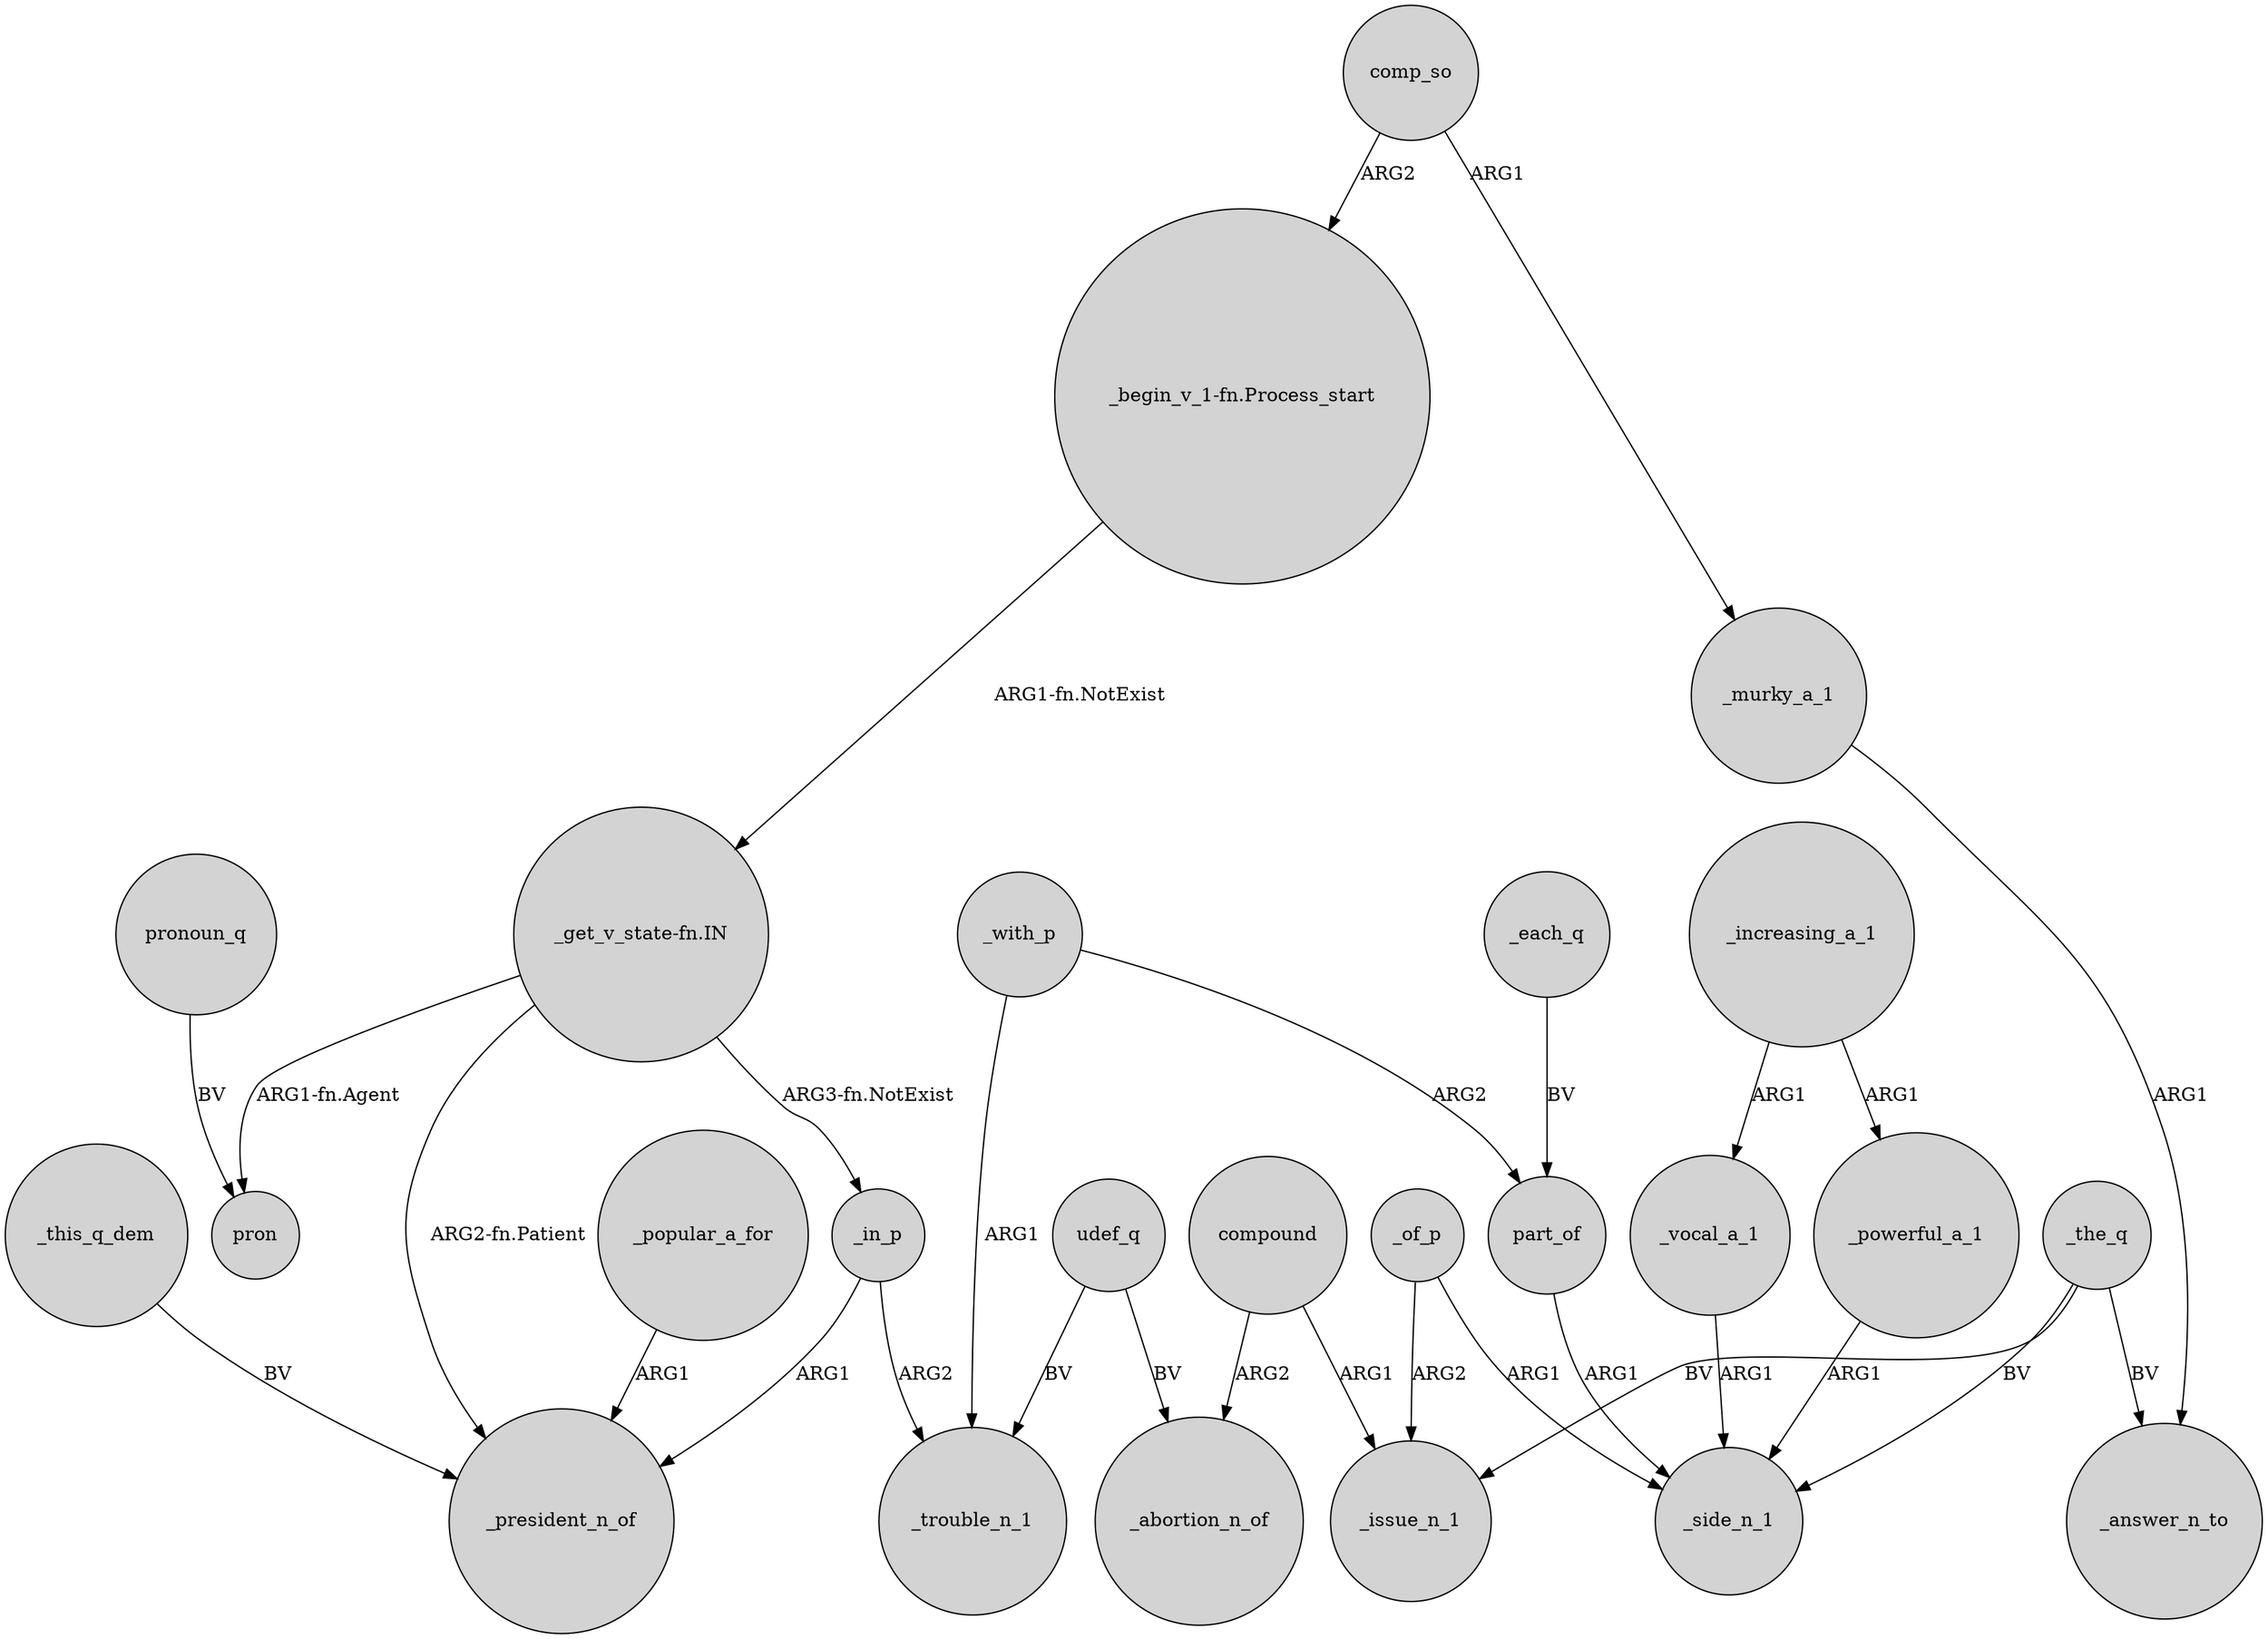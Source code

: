 digraph {
	node [shape=circle style=filled]
	_with_p -> _trouble_n_1 [label=ARG1]
	comp_so -> _murky_a_1 [label=ARG1]
	_in_p -> _president_n_of [label=ARG1]
	_of_p -> _issue_n_1 [label=ARG2]
	_the_q -> _side_n_1 [label=BV]
	"_get_v_state-fn.IN" -> _president_n_of [label="ARG2-fn.Patient"]
	_in_p -> _trouble_n_1 [label=ARG2]
	_the_q -> _issue_n_1 [label=BV]
	_murky_a_1 -> _answer_n_to [label=ARG1]
	_with_p -> part_of [label=ARG2]
	udef_q -> _trouble_n_1 [label=BV]
	pronoun_q -> pron [label=BV]
	_popular_a_for -> _president_n_of [label=ARG1]
	_increasing_a_1 -> _vocal_a_1 [label=ARG1]
	_vocal_a_1 -> _side_n_1 [label=ARG1]
	"_get_v_state-fn.IN" -> _in_p [label="ARG3-fn.NotExist"]
	_this_q_dem -> _president_n_of [label=BV]
	part_of -> _side_n_1 [label=ARG1]
	comp_so -> "_begin_v_1-fn.Process_start" [label=ARG2]
	_the_q -> _answer_n_to [label=BV]
	compound -> _issue_n_1 [label=ARG1]
	"_begin_v_1-fn.Process_start" -> "_get_v_state-fn.IN" [label="ARG1-fn.NotExist"]
	_each_q -> part_of [label=BV]
	_of_p -> _side_n_1 [label=ARG1]
	udef_q -> _abortion_n_of [label=BV]
	_powerful_a_1 -> _side_n_1 [label=ARG1]
	_increasing_a_1 -> _powerful_a_1 [label=ARG1]
	compound -> _abortion_n_of [label=ARG2]
	"_get_v_state-fn.IN" -> pron [label="ARG1-fn.Agent"]
}
